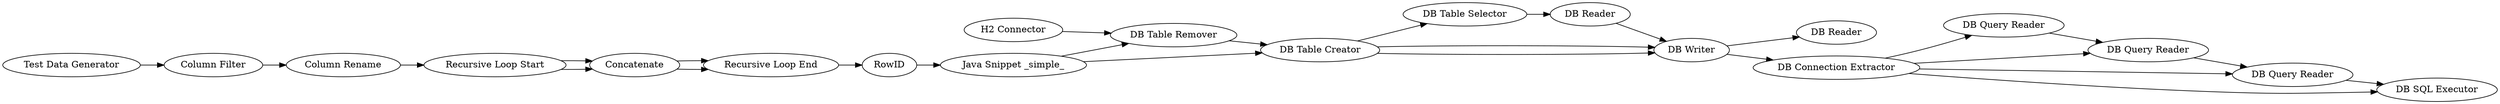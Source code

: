 digraph {
	2 [label="H2 Connector"]
	68 [label="DB Table Remover"]
	71 [label="DB Reader"]
	72 [label="DB Table Selector"]
	75 [label="DB Writer"]
	76 [label="DB Reader"]
	1872 [label="Java Snippet _simple_"]
	1875 [label="DB Query Reader"]
	1876 [label="DB Connection Extractor"]
	1877 [label="DB Query Reader"]
	1878 [label="DB Query Reader"]
	1879 [label="Test Data Generator"]
	1880 [label="Column Filter"]
	1881 [label="DB Table Creator"]
	1882 [label="Column Rename"]
	1885 [label=Concatenate]
	1891 [label="Recursive Loop Start"]
	1892 [label="Recursive Loop End"]
	1893 [label=RowID]
	1894 [label="DB SQL Executor"]
	2 -> 68
	68 -> 1881
	71 -> 75
	72 -> 71
	75 -> 76
	75 -> 1876
	1872 -> 1881
	1872 -> 68
	1875 -> 1878
	1876 -> 1877
	1876 -> 1878
	1876 -> 1875
	1876 -> 1894
	1877 -> 1894
	1878 -> 1877
	1879 -> 1880
	1880 -> 1882
	1881 -> 72
	1881 -> 75
	1881 -> 75
	1882 -> 1891
	1885 -> 1892
	1885 -> 1892
	1891 -> 1885
	1891 -> 1885
	1892 -> 1893
	1893 -> 1872
	rankdir=LR
}
